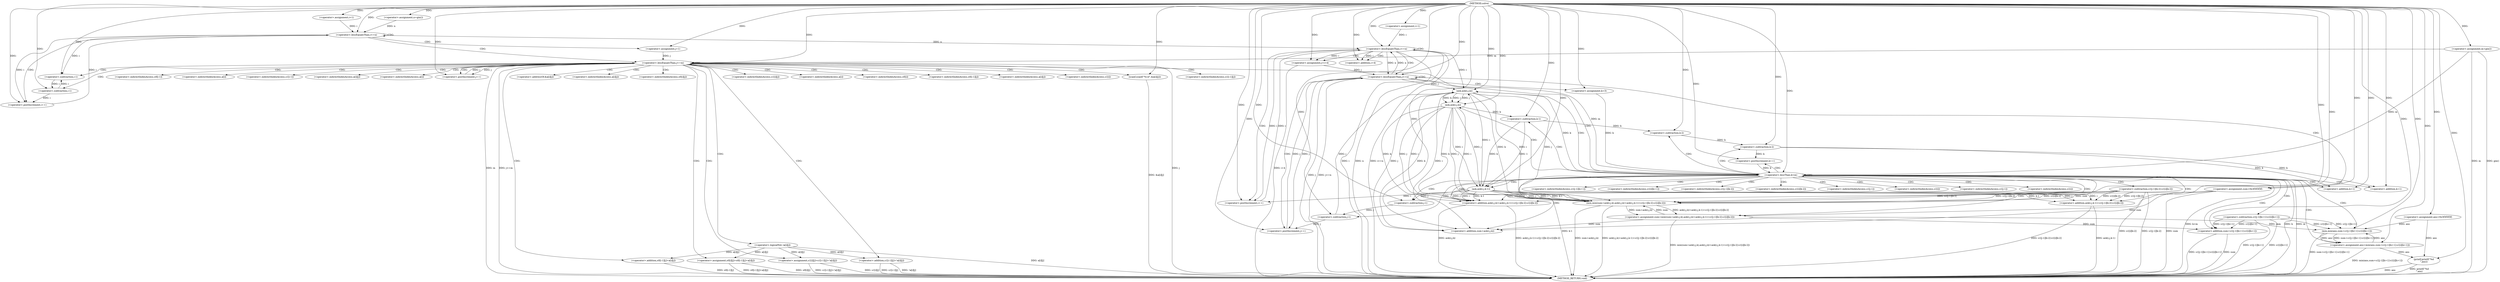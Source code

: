 digraph "solve" {  
"1000201" [label = "(METHOD,solve)" ]
"1000385" [label = "(METHOD_RETURN,void)" ]
"1000382" [label = "(printf,printf(\"%d\n\",ans))" ]
"1000204" [label = "(<operator>.assignment,n=gin())" ]
"1000216" [label = "(<operator>.assignment,i=1)" ]
"1000219" [label = "(<operator>.lessEqualsThan,i<=n)" ]
"1000222" [label = "(<operator>.postIncrement,i++)" ]
"1000285" [label = "(<operator>.assignment,i=1)" ]
"1000288" [label = "(<operator>.lessEqualsThan,i<=n)" ]
"1000291" [label = "(<operator>.postIncrement,i++)" ]
"1000208" [label = "(<operator>.assignment,m=gin())" ]
"1000211" [label = "(<operator>.assignment,ans=0x3f3f3f3f)" ]
"1000226" [label = "(<operator>.assignment,j=1)" ]
"1000229" [label = "(<operator>.lessEqualsThan,j<=m)" ]
"1000232" [label = "(<operator>.postIncrement,j++)" ]
"1000295" [label = "(<operator>.assignment,j=i+4)" ]
"1000300" [label = "(<operator>.lessEqualsThan,j<=n)" ]
"1000303" [label = "(<operator>.postIncrement,j++)" ]
"1000235" [label = "(scanf,scanf(\"%1d\",&a[i][j]))" ]
"1000307" [label = "(<operator>.assignment,sum=0x3f3f3f3f)" ]
"1000244" [label = "(<operator>.assignment,s0[i][j]=s0[i-1][j]+a[i][j])" ]
"1000263" [label = "(<operator>.assignment,s1[i][j]=s1[i-1][j]+!a[i][j])" ]
"1000297" [label = "(<operator>.addition,i+4)" ]
"1000312" [label = "(<operator>.assignment,k=3)" ]
"1000315" [label = "(<operator>.lessThan,k<m)" ]
"1000318" [label = "(<operator>.postIncrement,k++)" ]
"1000321" [label = "(<operator>.assignment,sum=min(sum+ask(i,j,k),ask(i,j,k)+ask(i,j,k-1)+s1[j-1][k-2]-s1[i][k-2]))" ]
"1000359" [label = "(<operator>.assignment,ans=min(ans,sum+s1[j-1][k+1]-s1[i][k+1]))" ]
"1000250" [label = "(<operator>.addition,s0[i-1][j]+a[i][j])" ]
"1000269" [label = "(<operator>.addition,s1[i-1][j]+!a[i][j])" ]
"1000277" [label = "(<operator>.logicalNot,!a[i][j])" ]
"1000323" [label = "(min,min(sum+ask(i,j,k),ask(i,j,k)+ask(i,j,k-1)+s1[j-1][k-2]-s1[i][k-2]))" ]
"1000361" [label = "(min,min(ans,sum+s1[j-1][k+1]-s1[i][k+1]))" ]
"1000324" [label = "(<operator>.addition,sum+ask(i,j,k))" ]
"1000330" [label = "(<operator>.addition,ask(i,j,k)+ask(i,j,k-1)+s1[j-1][k-2]-s1[i][k-2])" ]
"1000363" [label = "(<operator>.addition,sum+s1[j-1][k+1]-s1[i][k+1])" ]
"1000254" [label = "(<operator>.subtraction,i-1)" ]
"1000273" [label = "(<operator>.subtraction,i-1)" ]
"1000326" [label = "(ask,ask(i,j,k))" ]
"1000331" [label = "(ask,ask(i,j,k))" ]
"1000335" [label = "(<operator>.addition,ask(i,j,k-1)+s1[j-1][k-2]-s1[i][k-2])" ]
"1000365" [label = "(<operator>.subtraction,s1[j-1][k+1]-s1[i][k+1])" ]
"1000336" [label = "(ask,ask(i,j,k-1))" ]
"1000342" [label = "(<operator>.subtraction,s1[j-1][k-2]-s1[i][k-2])" ]
"1000339" [label = "(<operator>.subtraction,k-1)" ]
"1000372" [label = "(<operator>.addition,k+1)" ]
"1000379" [label = "(<operator>.addition,k+1)" ]
"1000349" [label = "(<operator>.subtraction,k-2)" ]
"1000356" [label = "(<operator>.subtraction,k-2)" ]
"1000369" [label = "(<operator>.subtraction,j-1)" ]
"1000346" [label = "(<operator>.subtraction,j-1)" ]
"1000237" [label = "(<operator>.addressOf,&a[i][j])" ]
"1000238" [label = "(<operator>.indirectIndexAccess,a[i][j])" ]
"1000245" [label = "(<operator>.indirectIndexAccess,s0[i][j])" ]
"1000264" [label = "(<operator>.indirectIndexAccess,s1[i][j])" ]
"1000239" [label = "(<operator>.indirectIndexAccess,a[i])" ]
"1000246" [label = "(<operator>.indirectIndexAccess,s0[i])" ]
"1000251" [label = "(<operator>.indirectIndexAccess,s0[i-1][j])" ]
"1000258" [label = "(<operator>.indirectIndexAccess,a[i][j])" ]
"1000265" [label = "(<operator>.indirectIndexAccess,s1[i])" ]
"1000270" [label = "(<operator>.indirectIndexAccess,s1[i-1][j])" ]
"1000252" [label = "(<operator>.indirectIndexAccess,s0[i-1])" ]
"1000259" [label = "(<operator>.indirectIndexAccess,a[i])" ]
"1000271" [label = "(<operator>.indirectIndexAccess,s1[i-1])" ]
"1000278" [label = "(<operator>.indirectIndexAccess,a[i][j])" ]
"1000279" [label = "(<operator>.indirectIndexAccess,a[i])" ]
"1000366" [label = "(<operator>.indirectIndexAccess,s1[j-1][k+1])" ]
"1000375" [label = "(<operator>.indirectIndexAccess,s1[i][k+1])" ]
"1000343" [label = "(<operator>.indirectIndexAccess,s1[j-1][k-2])" ]
"1000352" [label = "(<operator>.indirectIndexAccess,s1[i][k-2])" ]
"1000367" [label = "(<operator>.indirectIndexAccess,s1[j-1])" ]
"1000376" [label = "(<operator>.indirectIndexAccess,s1[i])" ]
"1000344" [label = "(<operator>.indirectIndexAccess,s1[j-1])" ]
"1000353" [label = "(<operator>.indirectIndexAccess,s1[i])" ]
  "1000208" -> "1000385"  [ label = "DDG: m"] 
  "1000208" -> "1000385"  [ label = "DDG: gin()"] 
  "1000288" -> "1000385"  [ label = "DDG: i"] 
  "1000288" -> "1000385"  [ label = "DDG: n"] 
  "1000288" -> "1000385"  [ label = "DDG: i<=n"] 
  "1000382" -> "1000385"  [ label = "DDG: ans"] 
  "1000382" -> "1000385"  [ label = "DDG: printf(\"%d\n\",ans)"] 
  "1000295" -> "1000385"  [ label = "DDG: i+4"] 
  "1000300" -> "1000385"  [ label = "DDG: j"] 
  "1000300" -> "1000385"  [ label = "DDG: j<=n"] 
  "1000307" -> "1000385"  [ label = "DDG: sum"] 
  "1000315" -> "1000385"  [ label = "DDG: k"] 
  "1000315" -> "1000385"  [ label = "DDG: m"] 
  "1000315" -> "1000385"  [ label = "DDG: k<m"] 
  "1000323" -> "1000385"  [ label = "DDG: sum+ask(i,j,k)"] 
  "1000330" -> "1000385"  [ label = "DDG: ask(i,j,k)"] 
  "1000336" -> "1000385"  [ label = "DDG: k-1"] 
  "1000335" -> "1000385"  [ label = "DDG: ask(i,j,k-1)"] 
  "1000342" -> "1000385"  [ label = "DDG: s1[j-1][k-2]"] 
  "1000342" -> "1000385"  [ label = "DDG: s1[i][k-2]"] 
  "1000335" -> "1000385"  [ label = "DDG: s1[j-1][k-2]-s1[i][k-2]"] 
  "1000330" -> "1000385"  [ label = "DDG: ask(i,j,k-1)+s1[j-1][k-2]-s1[i][k-2]"] 
  "1000323" -> "1000385"  [ label = "DDG: ask(i,j,k)+ask(i,j,k-1)+s1[j-1][k-2]-s1[i][k-2]"] 
  "1000321" -> "1000385"  [ label = "DDG: min(sum+ask(i,j,k),ask(i,j,k)+ask(i,j,k-1)+s1[j-1][k-2]-s1[i][k-2])"] 
  "1000363" -> "1000385"  [ label = "DDG: sum"] 
  "1000365" -> "1000385"  [ label = "DDG: s1[j-1][k+1]"] 
  "1000365" -> "1000385"  [ label = "DDG: s1[i][k+1]"] 
  "1000363" -> "1000385"  [ label = "DDG: s1[j-1][k+1]-s1[i][k+1]"] 
  "1000361" -> "1000385"  [ label = "DDG: sum+s1[j-1][k+1]-s1[i][k+1]"] 
  "1000359" -> "1000385"  [ label = "DDG: min(ans,sum+s1[j-1][k+1]-s1[i][k+1])"] 
  "1000229" -> "1000385"  [ label = "DDG: j"] 
  "1000229" -> "1000385"  [ label = "DDG: m"] 
  "1000229" -> "1000385"  [ label = "DDG: j<=m"] 
  "1000235" -> "1000385"  [ label = "DDG: &a[i][j]"] 
  "1000244" -> "1000385"  [ label = "DDG: s0[i][j]"] 
  "1000250" -> "1000385"  [ label = "DDG: s0[i-1][j]"] 
  "1000244" -> "1000385"  [ label = "DDG: s0[i-1][j]+a[i][j]"] 
  "1000263" -> "1000385"  [ label = "DDG: s1[i][j]"] 
  "1000269" -> "1000385"  [ label = "DDG: s1[i-1][j]"] 
  "1000277" -> "1000385"  [ label = "DDG: a[i][j]"] 
  "1000269" -> "1000385"  [ label = "DDG: !a[i][j]"] 
  "1000263" -> "1000385"  [ label = "DDG: s1[i-1][j]+!a[i][j]"] 
  "1000201" -> "1000204"  [ label = "DDG: "] 
  "1000201" -> "1000216"  [ label = "DDG: "] 
  "1000201" -> "1000285"  [ label = "DDG: "] 
  "1000201" -> "1000382"  [ label = "DDG: "] 
  "1000211" -> "1000382"  [ label = "DDG: ans"] 
  "1000359" -> "1000382"  [ label = "DDG: ans"] 
  "1000201" -> "1000208"  [ label = "DDG: "] 
  "1000201" -> "1000211"  [ label = "DDG: "] 
  "1000216" -> "1000219"  [ label = "DDG: i"] 
  "1000222" -> "1000219"  [ label = "DDG: i"] 
  "1000201" -> "1000219"  [ label = "DDG: "] 
  "1000204" -> "1000219"  [ label = "DDG: n"] 
  "1000219" -> "1000222"  [ label = "DDG: i"] 
  "1000273" -> "1000222"  [ label = "DDG: i"] 
  "1000201" -> "1000222"  [ label = "DDG: "] 
  "1000201" -> "1000226"  [ label = "DDG: "] 
  "1000285" -> "1000288"  [ label = "DDG: i"] 
  "1000291" -> "1000288"  [ label = "DDG: i"] 
  "1000201" -> "1000288"  [ label = "DDG: "] 
  "1000219" -> "1000288"  [ label = "DDG: n"] 
  "1000300" -> "1000288"  [ label = "DDG: n"] 
  "1000336" -> "1000291"  [ label = "DDG: i"] 
  "1000201" -> "1000291"  [ label = "DDG: "] 
  "1000288" -> "1000291"  [ label = "DDG: i"] 
  "1000288" -> "1000295"  [ label = "DDG: i"] 
  "1000201" -> "1000295"  [ label = "DDG: "] 
  "1000226" -> "1000229"  [ label = "DDG: j"] 
  "1000232" -> "1000229"  [ label = "DDG: j"] 
  "1000201" -> "1000229"  [ label = "DDG: "] 
  "1000208" -> "1000229"  [ label = "DDG: m"] 
  "1000229" -> "1000232"  [ label = "DDG: j"] 
  "1000201" -> "1000232"  [ label = "DDG: "] 
  "1000201" -> "1000235"  [ label = "DDG: "] 
  "1000295" -> "1000300"  [ label = "DDG: j"] 
  "1000303" -> "1000300"  [ label = "DDG: j"] 
  "1000201" -> "1000300"  [ label = "DDG: "] 
  "1000288" -> "1000300"  [ label = "DDG: n"] 
  "1000300" -> "1000303"  [ label = "DDG: j"] 
  "1000369" -> "1000303"  [ label = "DDG: j"] 
  "1000201" -> "1000303"  [ label = "DDG: "] 
  "1000201" -> "1000307"  [ label = "DDG: "] 
  "1000277" -> "1000244"  [ label = "DDG: a[i][j]"] 
  "1000277" -> "1000263"  [ label = "DDG: a[i][j]"] 
  "1000288" -> "1000297"  [ label = "DDG: i"] 
  "1000201" -> "1000297"  [ label = "DDG: "] 
  "1000201" -> "1000312"  [ label = "DDG: "] 
  "1000312" -> "1000315"  [ label = "DDG: k"] 
  "1000318" -> "1000315"  [ label = "DDG: k"] 
  "1000201" -> "1000315"  [ label = "DDG: "] 
  "1000208" -> "1000315"  [ label = "DDG: m"] 
  "1000229" -> "1000315"  [ label = "DDG: m"] 
  "1000201" -> "1000318"  [ label = "DDG: "] 
  "1000356" -> "1000318"  [ label = "DDG: k"] 
  "1000323" -> "1000321"  [ label = "DDG: sum+ask(i,j,k)"] 
  "1000323" -> "1000321"  [ label = "DDG: ask(i,j,k)+ask(i,j,k-1)+s1[j-1][k-2]-s1[i][k-2]"] 
  "1000361" -> "1000359"  [ label = "DDG: sum+s1[j-1][k+1]-s1[i][k+1]"] 
  "1000361" -> "1000359"  [ label = "DDG: ans"] 
  "1000277" -> "1000250"  [ label = "DDG: a[i][j]"] 
  "1000277" -> "1000269"  [ label = "DDG: a[i][j]"] 
  "1000201" -> "1000321"  [ label = "DDG: "] 
  "1000201" -> "1000359"  [ label = "DDG: "] 
  "1000307" -> "1000323"  [ label = "DDG: sum"] 
  "1000201" -> "1000323"  [ label = "DDG: "] 
  "1000321" -> "1000323"  [ label = "DDG: sum"] 
  "1000326" -> "1000323"  [ label = "DDG: j"] 
  "1000326" -> "1000323"  [ label = "DDG: k"] 
  "1000326" -> "1000323"  [ label = "DDG: i"] 
  "1000331" -> "1000323"  [ label = "DDG: j"] 
  "1000331" -> "1000323"  [ label = "DDG: i"] 
  "1000331" -> "1000323"  [ label = "DDG: k"] 
  "1000336" -> "1000323"  [ label = "DDG: i"] 
  "1000336" -> "1000323"  [ label = "DDG: k-1"] 
  "1000336" -> "1000323"  [ label = "DDG: j"] 
  "1000342" -> "1000323"  [ label = "DDG: s1[i][k-2]"] 
  "1000342" -> "1000323"  [ label = "DDG: s1[j-1][k-2]"] 
  "1000211" -> "1000361"  [ label = "DDG: ans"] 
  "1000359" -> "1000361"  [ label = "DDG: ans"] 
  "1000201" -> "1000361"  [ label = "DDG: "] 
  "1000321" -> "1000361"  [ label = "DDG: sum"] 
  "1000365" -> "1000361"  [ label = "DDG: s1[i][k+1]"] 
  "1000365" -> "1000361"  [ label = "DDG: s1[j-1][k+1]"] 
  "1000307" -> "1000324"  [ label = "DDG: sum"] 
  "1000201" -> "1000324"  [ label = "DDG: "] 
  "1000321" -> "1000324"  [ label = "DDG: sum"] 
  "1000326" -> "1000324"  [ label = "DDG: j"] 
  "1000326" -> "1000324"  [ label = "DDG: k"] 
  "1000326" -> "1000324"  [ label = "DDG: i"] 
  "1000331" -> "1000330"  [ label = "DDG: j"] 
  "1000331" -> "1000330"  [ label = "DDG: i"] 
  "1000331" -> "1000330"  [ label = "DDG: k"] 
  "1000336" -> "1000330"  [ label = "DDG: i"] 
  "1000336" -> "1000330"  [ label = "DDG: k-1"] 
  "1000336" -> "1000330"  [ label = "DDG: j"] 
  "1000342" -> "1000330"  [ label = "DDG: s1[i][k-2]"] 
  "1000342" -> "1000330"  [ label = "DDG: s1[j-1][k-2]"] 
  "1000321" -> "1000363"  [ label = "DDG: sum"] 
  "1000201" -> "1000363"  [ label = "DDG: "] 
  "1000365" -> "1000363"  [ label = "DDG: s1[i][k+1]"] 
  "1000365" -> "1000363"  [ label = "DDG: s1[j-1][k+1]"] 
  "1000219" -> "1000254"  [ label = "DDG: i"] 
  "1000273" -> "1000254"  [ label = "DDG: i"] 
  "1000201" -> "1000254"  [ label = "DDG: "] 
  "1000254" -> "1000273"  [ label = "DDG: i"] 
  "1000201" -> "1000273"  [ label = "DDG: "] 
  "1000336" -> "1000326"  [ label = "DDG: i"] 
  "1000201" -> "1000326"  [ label = "DDG: "] 
  "1000288" -> "1000326"  [ label = "DDG: i"] 
  "1000300" -> "1000326"  [ label = "DDG: j"] 
  "1000369" -> "1000326"  [ label = "DDG: j"] 
  "1000315" -> "1000326"  [ label = "DDG: k"] 
  "1000326" -> "1000331"  [ label = "DDG: i"] 
  "1000201" -> "1000331"  [ label = "DDG: "] 
  "1000326" -> "1000331"  [ label = "DDG: j"] 
  "1000326" -> "1000331"  [ label = "DDG: k"] 
  "1000336" -> "1000335"  [ label = "DDG: i"] 
  "1000336" -> "1000335"  [ label = "DDG: k-1"] 
  "1000336" -> "1000335"  [ label = "DDG: j"] 
  "1000342" -> "1000335"  [ label = "DDG: s1[i][k-2]"] 
  "1000342" -> "1000335"  [ label = "DDG: s1[j-1][k-2]"] 
  "1000331" -> "1000336"  [ label = "DDG: i"] 
  "1000201" -> "1000336"  [ label = "DDG: "] 
  "1000339" -> "1000336"  [ label = "DDG: 1"] 
  "1000339" -> "1000336"  [ label = "DDG: k"] 
  "1000331" -> "1000336"  [ label = "DDG: j"] 
  "1000331" -> "1000339"  [ label = "DDG: k"] 
  "1000201" -> "1000339"  [ label = "DDG: "] 
  "1000356" -> "1000372"  [ label = "DDG: k"] 
  "1000201" -> "1000372"  [ label = "DDG: "] 
  "1000201" -> "1000379"  [ label = "DDG: "] 
  "1000356" -> "1000379"  [ label = "DDG: k"] 
  "1000339" -> "1000349"  [ label = "DDG: k"] 
  "1000201" -> "1000349"  [ label = "DDG: "] 
  "1000349" -> "1000356"  [ label = "DDG: k"] 
  "1000201" -> "1000356"  [ label = "DDG: "] 
  "1000346" -> "1000369"  [ label = "DDG: j"] 
  "1000201" -> "1000369"  [ label = "DDG: "] 
  "1000336" -> "1000346"  [ label = "DDG: j"] 
  "1000201" -> "1000346"  [ label = "DDG: "] 
  "1000219" -> "1000219"  [ label = "CDG: "] 
  "1000219" -> "1000222"  [ label = "CDG: "] 
  "1000219" -> "1000226"  [ label = "CDG: "] 
  "1000219" -> "1000229"  [ label = "CDG: "] 
  "1000288" -> "1000291"  [ label = "CDG: "] 
  "1000288" -> "1000300"  [ label = "CDG: "] 
  "1000288" -> "1000295"  [ label = "CDG: "] 
  "1000288" -> "1000288"  [ label = "CDG: "] 
  "1000288" -> "1000297"  [ label = "CDG: "] 
  "1000229" -> "1000258"  [ label = "CDG: "] 
  "1000229" -> "1000238"  [ label = "CDG: "] 
  "1000229" -> "1000277"  [ label = "CDG: "] 
  "1000229" -> "1000244"  [ label = "CDG: "] 
  "1000229" -> "1000259"  [ label = "CDG: "] 
  "1000229" -> "1000251"  [ label = "CDG: "] 
  "1000229" -> "1000269"  [ label = "CDG: "] 
  "1000229" -> "1000254"  [ label = "CDG: "] 
  "1000229" -> "1000235"  [ label = "CDG: "] 
  "1000229" -> "1000250"  [ label = "CDG: "] 
  "1000229" -> "1000273"  [ label = "CDG: "] 
  "1000229" -> "1000270"  [ label = "CDG: "] 
  "1000229" -> "1000245"  [ label = "CDG: "] 
  "1000229" -> "1000279"  [ label = "CDG: "] 
  "1000229" -> "1000232"  [ label = "CDG: "] 
  "1000229" -> "1000239"  [ label = "CDG: "] 
  "1000229" -> "1000246"  [ label = "CDG: "] 
  "1000229" -> "1000265"  [ label = "CDG: "] 
  "1000229" -> "1000229"  [ label = "CDG: "] 
  "1000229" -> "1000263"  [ label = "CDG: "] 
  "1000229" -> "1000271"  [ label = "CDG: "] 
  "1000229" -> "1000252"  [ label = "CDG: "] 
  "1000229" -> "1000237"  [ label = "CDG: "] 
  "1000229" -> "1000278"  [ label = "CDG: "] 
  "1000229" -> "1000264"  [ label = "CDG: "] 
  "1000300" -> "1000315"  [ label = "CDG: "] 
  "1000300" -> "1000312"  [ label = "CDG: "] 
  "1000300" -> "1000300"  [ label = "CDG: "] 
  "1000300" -> "1000303"  [ label = "CDG: "] 
  "1000300" -> "1000307"  [ label = "CDG: "] 
  "1000315" -> "1000379"  [ label = "CDG: "] 
  "1000315" -> "1000315"  [ label = "CDG: "] 
  "1000315" -> "1000321"  [ label = "CDG: "] 
  "1000315" -> "1000353"  [ label = "CDG: "] 
  "1000315" -> "1000349"  [ label = "CDG: "] 
  "1000315" -> "1000326"  [ label = "CDG: "] 
  "1000315" -> "1000375"  [ label = "CDG: "] 
  "1000315" -> "1000330"  [ label = "CDG: "] 
  "1000315" -> "1000318"  [ label = "CDG: "] 
  "1000315" -> "1000336"  [ label = "CDG: "] 
  "1000315" -> "1000363"  [ label = "CDG: "] 
  "1000315" -> "1000376"  [ label = "CDG: "] 
  "1000315" -> "1000352"  [ label = "CDG: "] 
  "1000315" -> "1000339"  [ label = "CDG: "] 
  "1000315" -> "1000367"  [ label = "CDG: "] 
  "1000315" -> "1000342"  [ label = "CDG: "] 
  "1000315" -> "1000344"  [ label = "CDG: "] 
  "1000315" -> "1000323"  [ label = "CDG: "] 
  "1000315" -> "1000359"  [ label = "CDG: "] 
  "1000315" -> "1000324"  [ label = "CDG: "] 
  "1000315" -> "1000356"  [ label = "CDG: "] 
  "1000315" -> "1000335"  [ label = "CDG: "] 
  "1000315" -> "1000365"  [ label = "CDG: "] 
  "1000315" -> "1000346"  [ label = "CDG: "] 
  "1000315" -> "1000366"  [ label = "CDG: "] 
  "1000315" -> "1000331"  [ label = "CDG: "] 
  "1000315" -> "1000361"  [ label = "CDG: "] 
  "1000315" -> "1000343"  [ label = "CDG: "] 
  "1000315" -> "1000372"  [ label = "CDG: "] 
  "1000315" -> "1000369"  [ label = "CDG: "] 
}
